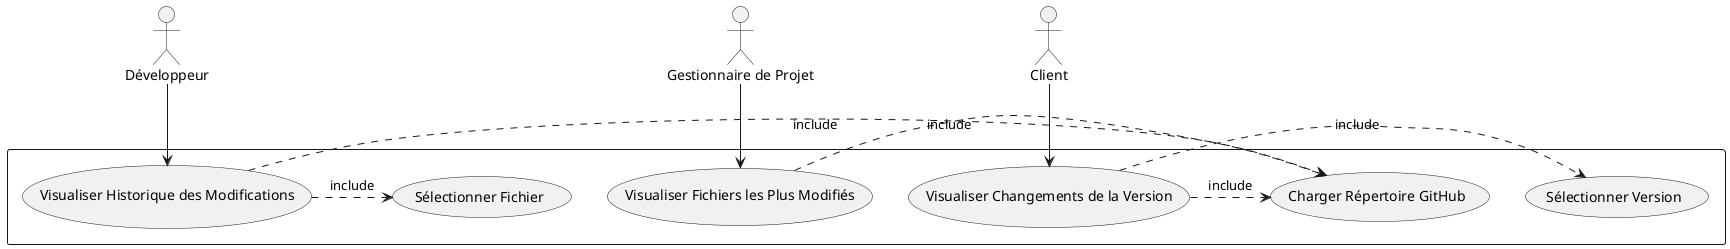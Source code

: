 @startuml PFE_use_case
actor "Développeur" as Dev
actor "Gestionnaire de Projet" as PM
actor "Client" as Client

rectangle {
  Dev --> (Visualiser Historique des Modifications)
  PM --> (Visualiser Fichiers les Plus Modifiés)
  Client --> (Visualiser Changements de la Version)

  (Visualiser Historique des Modifications) .> (Charger Répertoire GitHub) : include
  (Visualiser Historique des Modifications) .> (Sélectionner Fichier) : include

  (Visualiser Fichiers les Plus Modifiés) .> (Charger Répertoire GitHub) : include

  (Visualiser Changements de la Version) .> (Charger Répertoire GitHub) : include
  (Visualiser Changements de la Version) .> (Sélectionner Version) : include
}
@enduml
